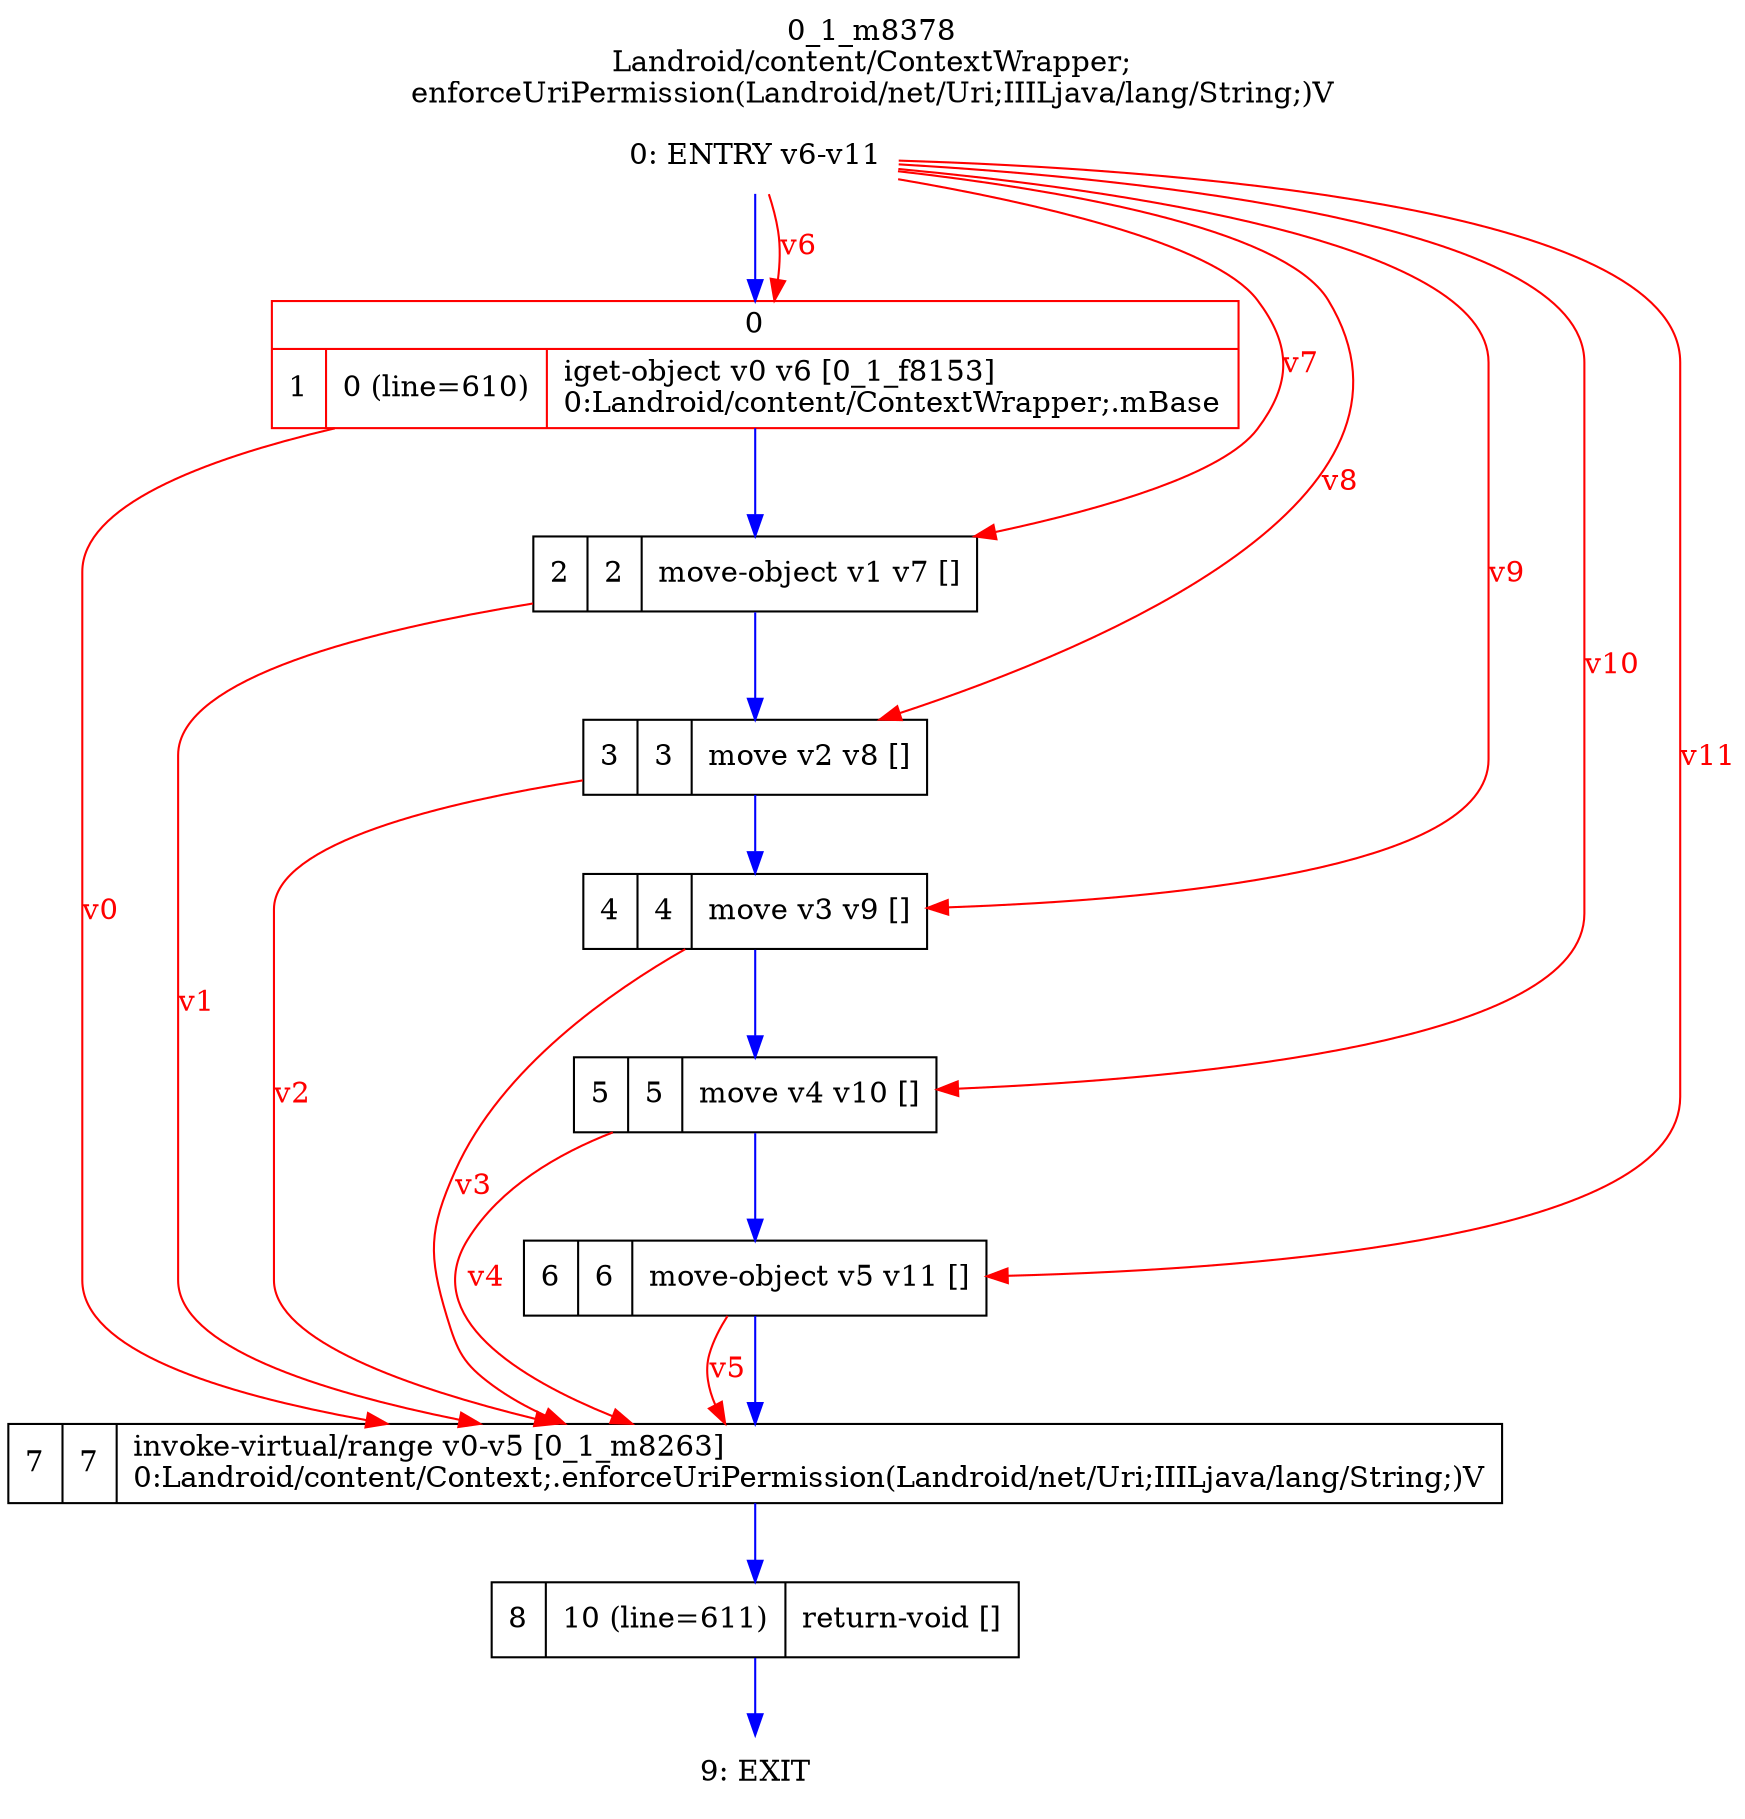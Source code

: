 digraph G {
rankdir=UD;
labelloc=t;
label="0_1_m8378\nLandroid/content/ContextWrapper;
enforceUriPermission(Landroid/net/Uri;IIILjava/lang/String;)V";
0[label="0: ENTRY v6-v11",shape=plaintext];
1[label="{0|{1|0 (line=610)|iget-object v0 v6 [0_1_f8153]\l0:Landroid/content/ContextWrapper;.mBase\l}}",shape=record, color=red];
2[label="2|2|move-object v1 v7 []\l",shape=record];
3[label="3|3|move v2 v8 []\l",shape=record];
4[label="4|4|move v3 v9 []\l",shape=record];
5[label="5|5|move v4 v10 []\l",shape=record];
6[label="6|6|move-object v5 v11 []\l",shape=record];
7[label="7|7|invoke-virtual/range v0-v5 [0_1_m8263]\l0:Landroid/content/Context;.enforceUriPermission(Landroid/net/Uri;IIILjava/lang/String;)V\l",shape=record,URL="0_1_m8263.dot"];
8[label="8|10 (line=611)|return-void []\l",shape=record];
9[label="9: EXIT",shape=plaintext];
0->1 [color=blue, fontcolor=blue,weight=100, taillabel=""];
1->2 [color=blue, fontcolor=blue,weight=100, taillabel=""];
2->3 [color=blue, fontcolor=blue,weight=100, taillabel=""];
3->4 [color=blue, fontcolor=blue,weight=100, taillabel=""];
4->5 [color=blue, fontcolor=blue,weight=100, taillabel=""];
5->6 [color=blue, fontcolor=blue,weight=100, taillabel=""];
6->7 [color=blue, fontcolor=blue,weight=100, taillabel=""];
7->8 [color=blue, fontcolor=blue,weight=100, taillabel=""];
8->9 [color=blue, fontcolor=blue,weight=100, taillabel=""];
0->1 [color=red, fontcolor=red, label="v6"];
0->2 [color=red, fontcolor=red, label="v7"];
0->3 [color=red, fontcolor=red, label="v8"];
0->4 [color=red, fontcolor=red, label="v9"];
0->5 [color=red, fontcolor=red, label="v10"];
0->6 [color=red, fontcolor=red, label="v11"];
1->7 [color=red, fontcolor=red, label="v0"];
2->7 [color=red, fontcolor=red, label="v1"];
3->7 [color=red, fontcolor=red, label="v2"];
4->7 [color=red, fontcolor=red, label="v3"];
5->7 [color=red, fontcolor=red, label="v4"];
6->7 [color=red, fontcolor=red, label="v5"];
}
